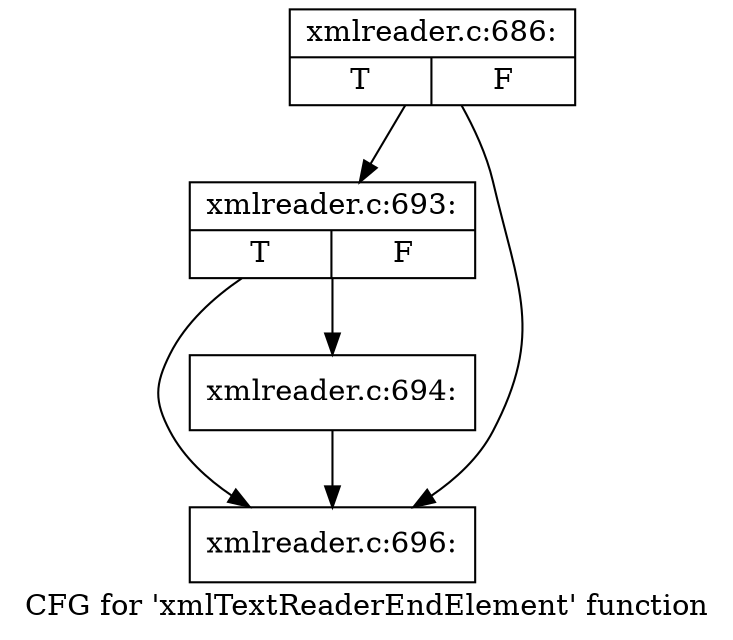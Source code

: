 digraph "CFG for 'xmlTextReaderEndElement' function" {
	label="CFG for 'xmlTextReaderEndElement' function";

	Node0x49c67d0 [shape=record,label="{xmlreader.c:686:|{<s0>T|<s1>F}}"];
	Node0x49c67d0 -> Node0x4845a00;
	Node0x49c67d0 -> Node0x48459b0;
	Node0x4845a00 [shape=record,label="{xmlreader.c:693:|{<s0>T|<s1>F}}"];
	Node0x4845a00 -> Node0x4845960;
	Node0x4845a00 -> Node0x48459b0;
	Node0x4845960 [shape=record,label="{xmlreader.c:694:}"];
	Node0x4845960 -> Node0x48459b0;
	Node0x48459b0 [shape=record,label="{xmlreader.c:696:}"];
}
